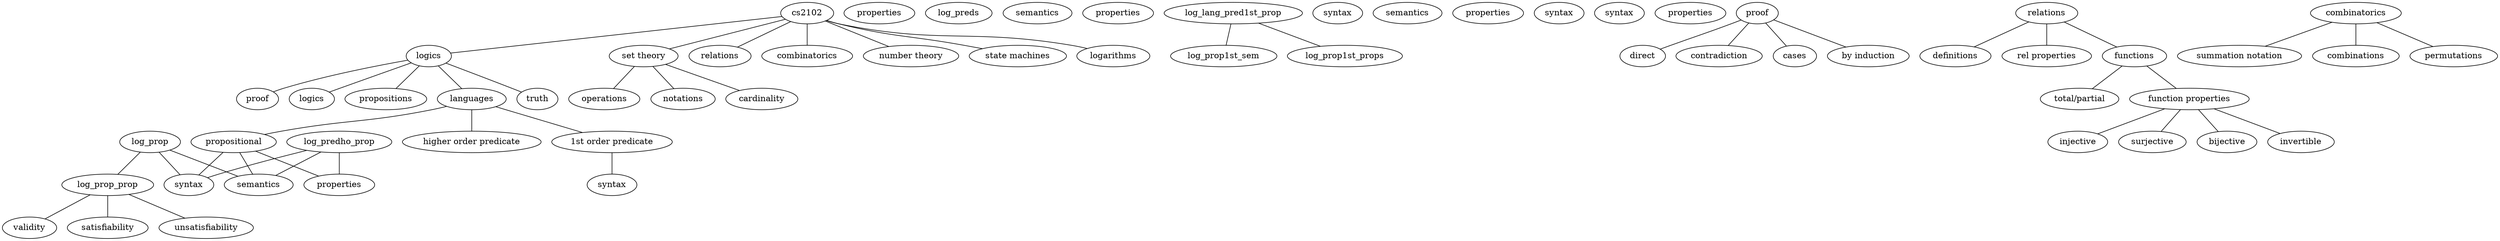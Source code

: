 strict graph { 


cs2102 [label="cs2102"];

// top level requirements
logic [label="logics"];
set [label="set theory"]
rel [label="relations"]
rel_prop [label="properties"]
comb [label="combinatorics"]
num [label="number theory"]
stat [label="state machines"]
log [label="logarithms"]

cs2102 -- logic
cs2102 -- set
cs2102 -- rel
cs2102 -- comb
cs2102 -- num
cs2102 -- stat
cs2102 -- log

log_gen [label="logics"]
log_props [label="propositions"]
log_preds [labe="predicates"]
log_lang_prop [label="propositional"]
log_lang_pred1st [label="1st order predicate"]
log_lang_predho [label="higher order predicate"]
log_langs [label="languages"]
log_truth [label="truth"]
log_proof [label="proof"]

logic -- log_gen
logic -- log_langs
logic -- log_props
logic -- log_proof
logic -- log_truth

log_langs -- log_lang_prop
log_langs -- log_lang_pred1st
log_langs -- log_lang_predho

log_prop_syn [label="syntax"]
log_prop_sem [label="semantics"]
log_prop_props [label="properties"]

log_lang_prop -- log_prop_syn
log_lang_prop -- log_prop_sem
log_lang_prop -- log_prop_props

log_pred1st_syn [label="syntax"]
log_pred1st_sem [label="semantics"]
log_pred1sst_props [label="properties"]

log_lang_pred1st -- log_pred1st_syn
log_lang_pred1st_prop -- log_prop1st_sem
log_lang_pred1st_prop -- log_prop1st_props

log_predho_syn [label="syntax"]
log_predho_sem [label="semantics"]
log_predho_props [label="properties"]

log_predho_prop -- log_prop_syn
log_predho_prop -- log_prop_sem
log_predho_prop -- log_prop_props



log_prop -- log_prop_syn
log_prop -- log_prop_sem 
log_prop -- log_prop_prop

log_prop_prop -- validity
log_prop_prop -- satisfiability
log_prop_prop -- unsatisfiability


log_pred_syn [label="syntax"]
log_pred_sem [label="syntax"]
log_pred_prop [label="properties"]


proof -- direct
proof -- contradiction
proof -- cases
proof -- "by induction"

set -- operations
set -- notations
set -- cardinality

relations -- definitions
relations -- "rel properties"
relations -- functions

functions -- "total/partial"
functions -- "function properties"

"function properties" -- injective    
"function properties" -- surjective  
"function properties" -- bijective   
"function properties" -- invertible 

combinatorics -- "summation notation"
combinatorics -- combinations
combinatorics -- permutations

} 